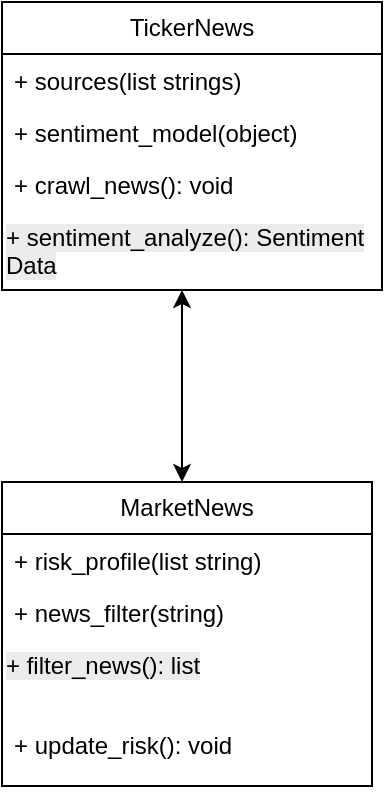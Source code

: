 <mxfile version="28.1.2">
  <diagram name="Page-1" id="DNbHO6d0K3qPSfsCKBmQ">
    <mxGraphModel dx="609" dy="803" grid="1" gridSize="10" guides="1" tooltips="1" connect="1" arrows="1" fold="1" page="1" pageScale="1" pageWidth="850" pageHeight="1100" math="0" shadow="0">
      <root>
        <mxCell id="0" />
        <mxCell id="1" parent="0" />
        <mxCell id="uUeuDZZJ6AMw5FkCWrwY-1" value="TickerNews" style="swimlane;fontStyle=0;childLayout=stackLayout;horizontal=1;startSize=26;fillColor=none;horizontalStack=0;resizeParent=1;resizeParentMax=0;resizeLast=0;collapsible=1;marginBottom=0;whiteSpace=wrap;html=1;" vertex="1" parent="1">
          <mxGeometry x="130" y="100" width="190" height="144" as="geometry" />
        </mxCell>
        <mxCell id="uUeuDZZJ6AMw5FkCWrwY-2" value="+ sources(list strings)&lt;div&gt;&lt;br&gt;&lt;/div&gt;" style="text;strokeColor=none;fillColor=none;align=left;verticalAlign=top;spacingLeft=4;spacingRight=4;overflow=hidden;rotatable=0;points=[[0,0.5],[1,0.5]];portConstraint=eastwest;whiteSpace=wrap;html=1;" vertex="1" parent="uUeuDZZJ6AMw5FkCWrwY-1">
          <mxGeometry y="26" width="190" height="26" as="geometry" />
        </mxCell>
        <mxCell id="uUeuDZZJ6AMw5FkCWrwY-3" value="+ sentiment_model(object)" style="text;strokeColor=none;fillColor=none;align=left;verticalAlign=top;spacingLeft=4;spacingRight=4;overflow=hidden;rotatable=0;points=[[0,0.5],[1,0.5]];portConstraint=eastwest;whiteSpace=wrap;html=1;" vertex="1" parent="uUeuDZZJ6AMw5FkCWrwY-1">
          <mxGeometry y="52" width="190" height="26" as="geometry" />
        </mxCell>
        <mxCell id="uUeuDZZJ6AMw5FkCWrwY-4" value="+ crawl_news(): void" style="text;strokeColor=none;fillColor=none;align=left;verticalAlign=top;spacingLeft=4;spacingRight=4;overflow=hidden;rotatable=0;points=[[0,0.5],[1,0.5]];portConstraint=eastwest;whiteSpace=wrap;html=1;" vertex="1" parent="uUeuDZZJ6AMw5FkCWrwY-1">
          <mxGeometry y="78" width="190" height="26" as="geometry" />
        </mxCell>
        <mxCell id="uUeuDZZJ6AMw5FkCWrwY-11" value="&lt;span style=&quot;color: rgb(0, 0, 0); font-family: Helvetica; font-size: 12px; font-style: normal; font-variant-ligatures: normal; font-variant-caps: normal; font-weight: 400; letter-spacing: normal; orphans: 2; text-align: left; text-indent: 0px; text-transform: none; widows: 2; word-spacing: 0px; -webkit-text-stroke-width: 0px; white-space: normal; background-color: rgb(236, 236, 236); text-decoration-thickness: initial; text-decoration-style: initial; text-decoration-color: initial; display: inline !important; float: none;&quot;&gt;+ sentiment_analyze(): Sentiment Data&lt;/span&gt;" style="text;whiteSpace=wrap;html=1;" vertex="1" parent="uUeuDZZJ6AMw5FkCWrwY-1">
          <mxGeometry y="104" width="190" height="40" as="geometry" />
        </mxCell>
        <mxCell id="uUeuDZZJ6AMw5FkCWrwY-14" value="" style="endArrow=classic;startArrow=classic;html=1;rounded=0;" edge="1" parent="1">
          <mxGeometry width="50" height="50" relative="1" as="geometry">
            <mxPoint x="220" y="340" as="sourcePoint" />
            <mxPoint x="220" y="244" as="targetPoint" />
          </mxGeometry>
        </mxCell>
        <mxCell id="uUeuDZZJ6AMw5FkCWrwY-15" value="MarketNews" style="swimlane;fontStyle=0;childLayout=stackLayout;horizontal=1;startSize=26;fillColor=none;horizontalStack=0;resizeParent=1;resizeParentMax=0;resizeLast=0;collapsible=1;marginBottom=0;whiteSpace=wrap;html=1;" vertex="1" parent="1">
          <mxGeometry x="130" y="340" width="185" height="152" as="geometry" />
        </mxCell>
        <mxCell id="uUeuDZZJ6AMw5FkCWrwY-16" value="+ risk_profile(list string)&amp;nbsp;" style="text;strokeColor=none;fillColor=none;align=left;verticalAlign=top;spacingLeft=4;spacingRight=4;overflow=hidden;rotatable=0;points=[[0,0.5],[1,0.5]];portConstraint=eastwest;whiteSpace=wrap;html=1;" vertex="1" parent="uUeuDZZJ6AMw5FkCWrwY-15">
          <mxGeometry y="26" width="185" height="26" as="geometry" />
        </mxCell>
        <mxCell id="uUeuDZZJ6AMw5FkCWrwY-17" value="+ news_filter(string)" style="text;strokeColor=none;fillColor=none;align=left;verticalAlign=top;spacingLeft=4;spacingRight=4;overflow=hidden;rotatable=0;points=[[0,0.5],[1,0.5]];portConstraint=eastwest;whiteSpace=wrap;html=1;" vertex="1" parent="uUeuDZZJ6AMw5FkCWrwY-15">
          <mxGeometry y="52" width="185" height="26" as="geometry" />
        </mxCell>
        <mxCell id="uUeuDZZJ6AMw5FkCWrwY-19" value="&lt;span style=&quot;color: rgb(0, 0, 0); font-family: Helvetica; font-size: 12px; font-style: normal; font-variant-ligatures: normal; font-variant-caps: normal; font-weight: 400; letter-spacing: normal; orphans: 2; text-align: left; text-indent: 0px; text-transform: none; widows: 2; word-spacing: 0px; -webkit-text-stroke-width: 0px; white-space: normal; background-color: rgb(236, 236, 236); text-decoration-thickness: initial; text-decoration-style: initial; text-decoration-color: initial; display: inline !important; float: none;&quot;&gt;+ filter_news(): list&lt;/span&gt;" style="text;whiteSpace=wrap;html=1;" vertex="1" parent="uUeuDZZJ6AMw5FkCWrwY-15">
          <mxGeometry y="78" width="185" height="40" as="geometry" />
        </mxCell>
        <mxCell id="uUeuDZZJ6AMw5FkCWrwY-18" value="+ update_risk(): void" style="text;strokeColor=none;fillColor=none;align=left;verticalAlign=top;spacingLeft=4;spacingRight=4;overflow=hidden;rotatable=0;points=[[0,0.5],[1,0.5]];portConstraint=eastwest;whiteSpace=wrap;html=1;" vertex="1" parent="uUeuDZZJ6AMw5FkCWrwY-15">
          <mxGeometry y="118" width="185" height="34" as="geometry" />
        </mxCell>
      </root>
    </mxGraphModel>
  </diagram>
</mxfile>
